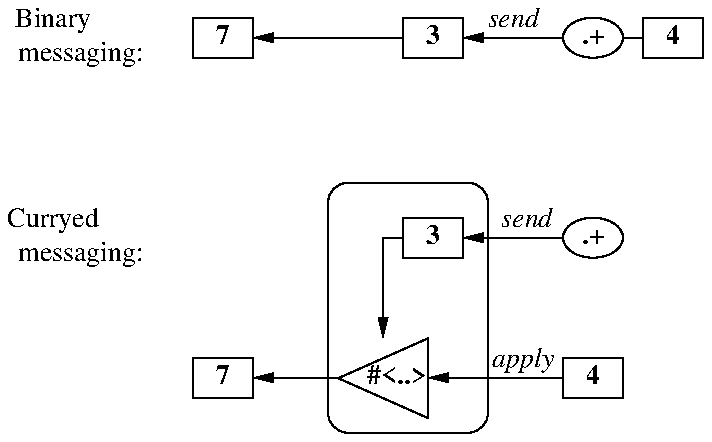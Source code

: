 .PS
        left

Param:  box "\fB4\fP" ht 0.2 wid 0.3
        line 0.1

Mess:   ellipse "\fB.+\fP" ht 0.2 wid 0.3
        arrow "\fIsend\fP" ""

Recv:   box "\fB3\fP" ht 0.2 wid 0.3
        arrow 0.75

Res:    box "\fB7\fP" ht 0.2 wid 0.3

Text:   box invis "Binary" "        messaging:" at Res.w - (0.7, 0)


        move to last ellipse.e - (0, 1.0)
MessC:  ellipse "\fB.+\fP" ht 0.2 wid 0.3
        arrow "    \fIsend\fP" ""

Recv:   box "\fB3\fP" ht 0.2 wid 0.3
        line 0.1
        down
        arrow 0.5

Lamb:   box invis "    \fB#<..>\fP" ht 0.4 wid 0.45
        line from Lamb.ne to Lamb.se to Lamb.w to Lamb.ne
        move to last box.w
        left

Fun:    box rad 0.1 ht 1.25 wid 0.8 at 1/2 <Recv.c, Lamb.c>

ResC:   box "\fB7\fP" ht 0.2 wid 0.3 at (Res.x, Lamb.y)
        arrow from Lamb.w to ResC.e

Param:  box "\fB4\fP" ht 0.2 wid 0.3 at (Mess.x, Lamb.y)
        arrow "        \fIapply\fP" "" to Lamb.e

TextC:  box invis "Curryed" "        messaging:" at (ResC.w.x - 0.7, Recv.y)
.PE
